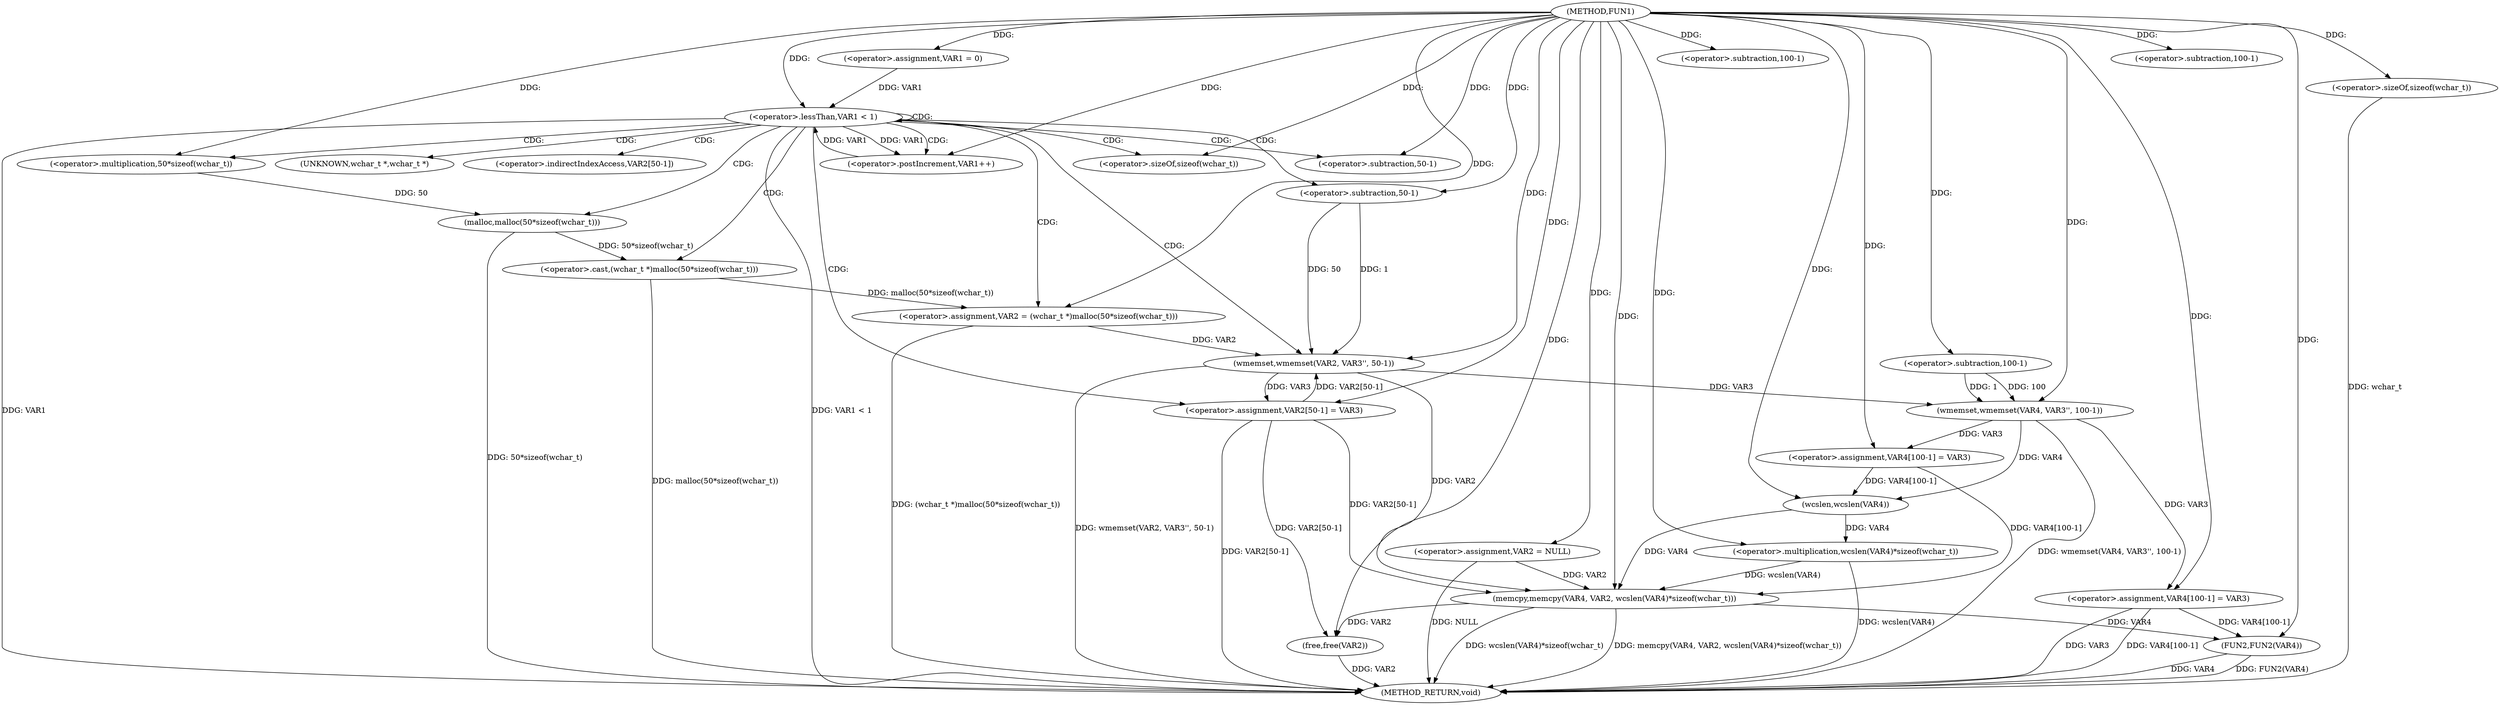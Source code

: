 digraph FUN1 {  
"1000100" [label = "(METHOD,FUN1)" ]
"1000173" [label = "(METHOD_RETURN,void)" ]
"1000104" [label = "(<operator>.assignment,VAR2 = NULL)" ]
"1000108" [label = "(<operator>.assignment,VAR1 = 0)" ]
"1000111" [label = "(<operator>.lessThan,VAR1 < 1)" ]
"1000114" [label = "(<operator>.postIncrement,VAR1++)" ]
"1000117" [label = "(<operator>.assignment,VAR2 = (wchar_t *)malloc(50*sizeof(wchar_t)))" ]
"1000119" [label = "(<operator>.cast,(wchar_t *)malloc(50*sizeof(wchar_t)))" ]
"1000121" [label = "(malloc,malloc(50*sizeof(wchar_t)))" ]
"1000122" [label = "(<operator>.multiplication,50*sizeof(wchar_t))" ]
"1000124" [label = "(<operator>.sizeOf,sizeof(wchar_t))" ]
"1000126" [label = "(wmemset,wmemset(VAR2, VAR3'', 50-1))" ]
"1000129" [label = "(<operator>.subtraction,50-1)" ]
"1000132" [label = "(<operator>.assignment,VAR2[50-1] = VAR3)" ]
"1000135" [label = "(<operator>.subtraction,50-1)" ]
"1000141" [label = "(wmemset,wmemset(VAR4, VAR3'', 100-1))" ]
"1000144" [label = "(<operator>.subtraction,100-1)" ]
"1000147" [label = "(<operator>.assignment,VAR4[100-1] = VAR3)" ]
"1000150" [label = "(<operator>.subtraction,100-1)" ]
"1000154" [label = "(memcpy,memcpy(VAR4, VAR2, wcslen(VAR4)*sizeof(wchar_t)))" ]
"1000157" [label = "(<operator>.multiplication,wcslen(VAR4)*sizeof(wchar_t))" ]
"1000158" [label = "(wcslen,wcslen(VAR4))" ]
"1000160" [label = "(<operator>.sizeOf,sizeof(wchar_t))" ]
"1000162" [label = "(<operator>.assignment,VAR4[100-1] = VAR3)" ]
"1000165" [label = "(<operator>.subtraction,100-1)" ]
"1000169" [label = "(FUN2,FUN2(VAR4))" ]
"1000171" [label = "(free,free(VAR2))" ]
"1000120" [label = "(UNKNOWN,wchar_t *,wchar_t *)" ]
"1000133" [label = "(<operator>.indirectIndexAccess,VAR2[50-1])" ]
  "1000171" -> "1000173"  [ label = "DDG: VAR2"] 
  "1000169" -> "1000173"  [ label = "DDG: FUN2(VAR4)"] 
  "1000154" -> "1000173"  [ label = "DDG: wcslen(VAR4)*sizeof(wchar_t)"] 
  "1000157" -> "1000173"  [ label = "DDG: wcslen(VAR4)"] 
  "1000119" -> "1000173"  [ label = "DDG: malloc(50*sizeof(wchar_t))"] 
  "1000154" -> "1000173"  [ label = "DDG: memcpy(VAR4, VAR2, wcslen(VAR4)*sizeof(wchar_t))"] 
  "1000169" -> "1000173"  [ label = "DDG: VAR4"] 
  "1000117" -> "1000173"  [ label = "DDG: (wchar_t *)malloc(50*sizeof(wchar_t))"] 
  "1000104" -> "1000173"  [ label = "DDG: NULL"] 
  "1000162" -> "1000173"  [ label = "DDG: VAR3"] 
  "1000126" -> "1000173"  [ label = "DDG: wmemset(VAR2, VAR3'', 50-1)"] 
  "1000141" -> "1000173"  [ label = "DDG: wmemset(VAR4, VAR3'', 100-1)"] 
  "1000132" -> "1000173"  [ label = "DDG: VAR2[50-1]"] 
  "1000111" -> "1000173"  [ label = "DDG: VAR1"] 
  "1000121" -> "1000173"  [ label = "DDG: 50*sizeof(wchar_t)"] 
  "1000162" -> "1000173"  [ label = "DDG: VAR4[100-1]"] 
  "1000111" -> "1000173"  [ label = "DDG: VAR1 < 1"] 
  "1000160" -> "1000173"  [ label = "DDG: wchar_t"] 
  "1000100" -> "1000104"  [ label = "DDG: "] 
  "1000100" -> "1000108"  [ label = "DDG: "] 
  "1000114" -> "1000111"  [ label = "DDG: VAR1"] 
  "1000108" -> "1000111"  [ label = "DDG: VAR1"] 
  "1000100" -> "1000111"  [ label = "DDG: "] 
  "1000111" -> "1000114"  [ label = "DDG: VAR1"] 
  "1000100" -> "1000114"  [ label = "DDG: "] 
  "1000119" -> "1000117"  [ label = "DDG: malloc(50*sizeof(wchar_t))"] 
  "1000100" -> "1000117"  [ label = "DDG: "] 
  "1000121" -> "1000119"  [ label = "DDG: 50*sizeof(wchar_t)"] 
  "1000122" -> "1000121"  [ label = "DDG: 50"] 
  "1000100" -> "1000122"  [ label = "DDG: "] 
  "1000100" -> "1000124"  [ label = "DDG: "] 
  "1000117" -> "1000126"  [ label = "DDG: VAR2"] 
  "1000132" -> "1000126"  [ label = "DDG: VAR2[50-1]"] 
  "1000100" -> "1000126"  [ label = "DDG: "] 
  "1000129" -> "1000126"  [ label = "DDG: 50"] 
  "1000129" -> "1000126"  [ label = "DDG: 1"] 
  "1000100" -> "1000129"  [ label = "DDG: "] 
  "1000126" -> "1000132"  [ label = "DDG: VAR3"] 
  "1000100" -> "1000132"  [ label = "DDG: "] 
  "1000100" -> "1000135"  [ label = "DDG: "] 
  "1000100" -> "1000141"  [ label = "DDG: "] 
  "1000126" -> "1000141"  [ label = "DDG: VAR3"] 
  "1000144" -> "1000141"  [ label = "DDG: 100"] 
  "1000144" -> "1000141"  [ label = "DDG: 1"] 
  "1000100" -> "1000144"  [ label = "DDG: "] 
  "1000141" -> "1000147"  [ label = "DDG: VAR3"] 
  "1000100" -> "1000147"  [ label = "DDG: "] 
  "1000100" -> "1000150"  [ label = "DDG: "] 
  "1000158" -> "1000154"  [ label = "DDG: VAR4"] 
  "1000147" -> "1000154"  [ label = "DDG: VAR4[100-1]"] 
  "1000100" -> "1000154"  [ label = "DDG: "] 
  "1000104" -> "1000154"  [ label = "DDG: VAR2"] 
  "1000126" -> "1000154"  [ label = "DDG: VAR2"] 
  "1000132" -> "1000154"  [ label = "DDG: VAR2[50-1]"] 
  "1000157" -> "1000154"  [ label = "DDG: wcslen(VAR4)"] 
  "1000158" -> "1000157"  [ label = "DDG: VAR4"] 
  "1000141" -> "1000158"  [ label = "DDG: VAR4"] 
  "1000147" -> "1000158"  [ label = "DDG: VAR4[100-1]"] 
  "1000100" -> "1000158"  [ label = "DDG: "] 
  "1000100" -> "1000157"  [ label = "DDG: "] 
  "1000100" -> "1000160"  [ label = "DDG: "] 
  "1000100" -> "1000162"  [ label = "DDG: "] 
  "1000141" -> "1000162"  [ label = "DDG: VAR3"] 
  "1000100" -> "1000165"  [ label = "DDG: "] 
  "1000154" -> "1000169"  [ label = "DDG: VAR4"] 
  "1000162" -> "1000169"  [ label = "DDG: VAR4[100-1]"] 
  "1000100" -> "1000169"  [ label = "DDG: "] 
  "1000132" -> "1000171"  [ label = "DDG: VAR2[50-1]"] 
  "1000154" -> "1000171"  [ label = "DDG: VAR2"] 
  "1000100" -> "1000171"  [ label = "DDG: "] 
  "1000111" -> "1000121"  [ label = "CDG: "] 
  "1000111" -> "1000120"  [ label = "CDG: "] 
  "1000111" -> "1000117"  [ label = "CDG: "] 
  "1000111" -> "1000111"  [ label = "CDG: "] 
  "1000111" -> "1000126"  [ label = "CDG: "] 
  "1000111" -> "1000132"  [ label = "CDG: "] 
  "1000111" -> "1000129"  [ label = "CDG: "] 
  "1000111" -> "1000124"  [ label = "CDG: "] 
  "1000111" -> "1000119"  [ label = "CDG: "] 
  "1000111" -> "1000135"  [ label = "CDG: "] 
  "1000111" -> "1000114"  [ label = "CDG: "] 
  "1000111" -> "1000133"  [ label = "CDG: "] 
  "1000111" -> "1000122"  [ label = "CDG: "] 
}
